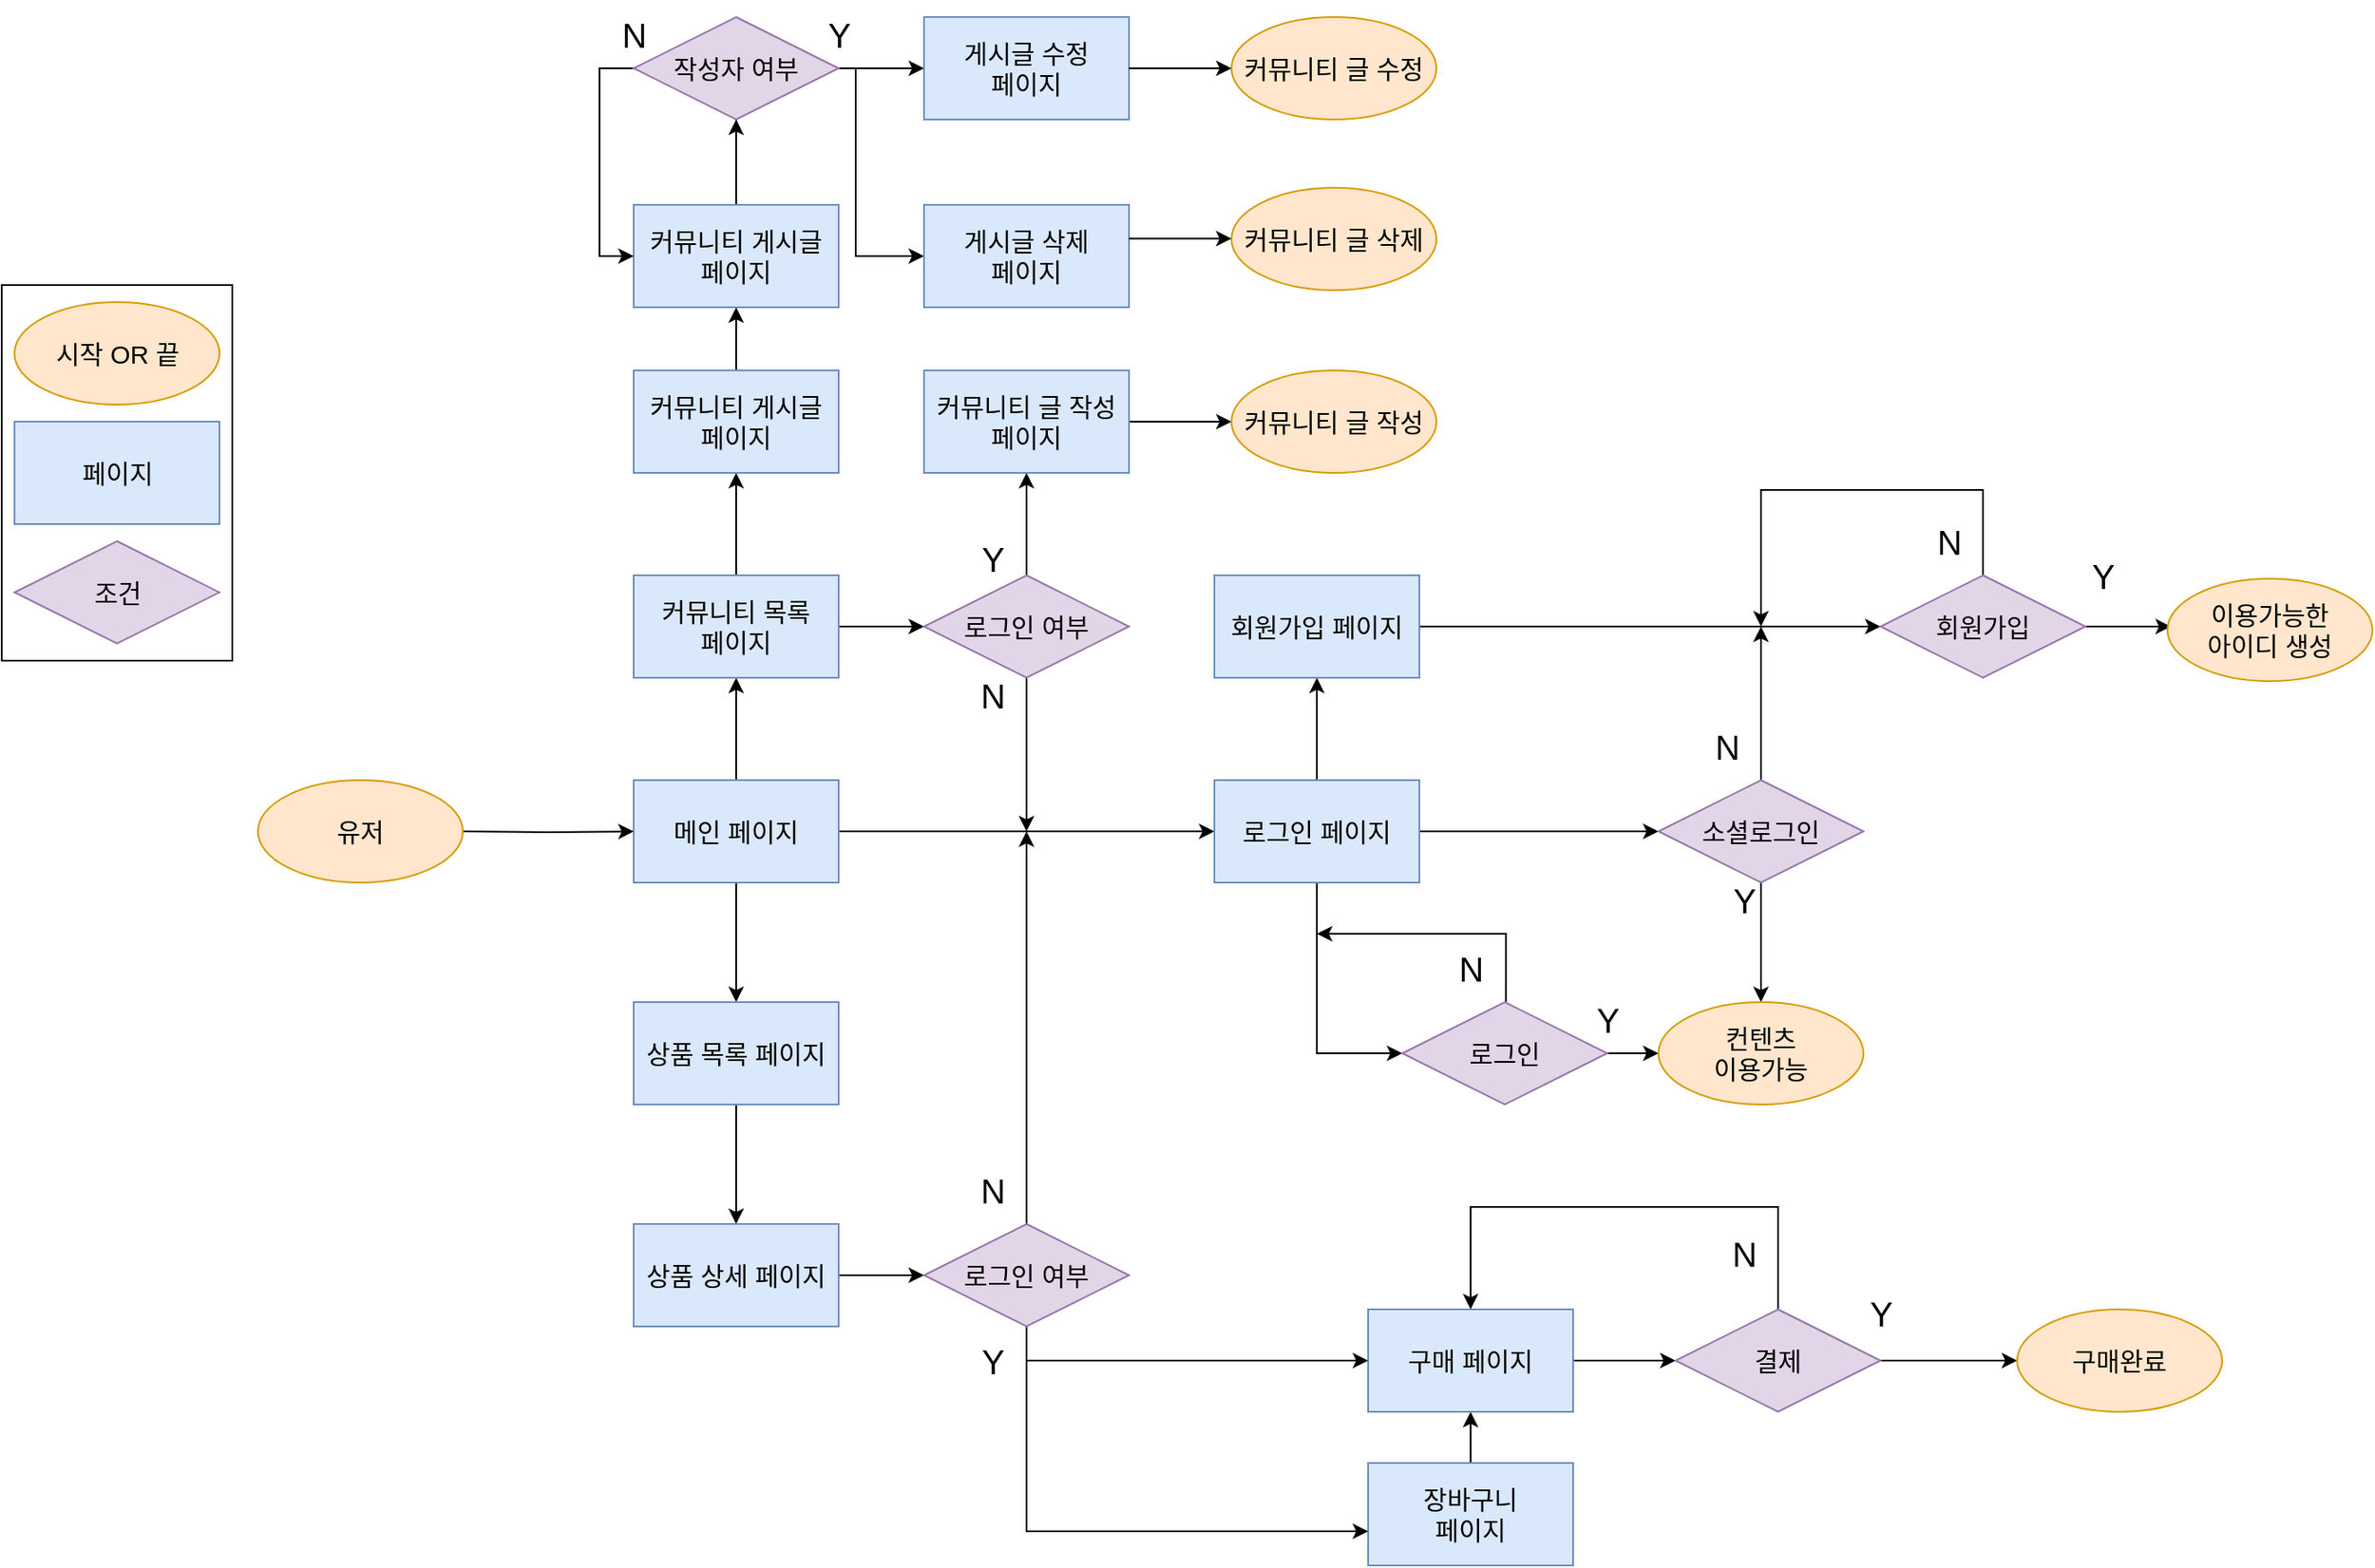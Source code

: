 <mxfile version="24.5.5" type="device">
  <diagram name="페이지-1" id="Kh-m9RII6TWaIreyIDD6">
    <mxGraphModel dx="2087" dy="1308" grid="0" gridSize="10" guides="1" tooltips="1" connect="1" arrows="1" fold="1" page="0" pageScale="1" pageWidth="827" pageHeight="1169" math="0" shadow="0">
      <root>
        <mxCell id="0" />
        <mxCell id="1" parent="0" />
        <mxCell id="47FGQtCKRQ2syLjzg0LD-81" value="" style="rounded=0;whiteSpace=wrap;html=1;" parent="1" vertex="1">
          <mxGeometry x="-330" y="-190" width="135" height="220" as="geometry" />
        </mxCell>
        <mxCell id="47FGQtCKRQ2syLjzg0LD-7" style="edgeStyle=orthogonalEdgeStyle;rounded=0;orthogonalLoop=1;jettySize=auto;html=1;entryX=0;entryY=0.5;entryDx=0;entryDy=0;" parent="1" source="47FGQtCKRQ2syLjzg0LD-1" target="47FGQtCKRQ2syLjzg0LD-3" edge="1">
          <mxGeometry relative="1" as="geometry" />
        </mxCell>
        <mxCell id="47FGQtCKRQ2syLjzg0LD-36" value="" style="edgeStyle=orthogonalEdgeStyle;rounded=0;orthogonalLoop=1;jettySize=auto;html=1;" parent="1" source="47FGQtCKRQ2syLjzg0LD-1" target="47FGQtCKRQ2syLjzg0LD-35" edge="1">
          <mxGeometry relative="1" as="geometry" />
        </mxCell>
        <mxCell id="47FGQtCKRQ2syLjzg0LD-78" style="edgeStyle=orthogonalEdgeStyle;rounded=0;orthogonalLoop=1;jettySize=auto;html=1;entryX=0.5;entryY=1;entryDx=0;entryDy=0;" parent="1" source="47FGQtCKRQ2syLjzg0LD-1" target="47FGQtCKRQ2syLjzg0LD-76" edge="1">
          <mxGeometry relative="1" as="geometry" />
        </mxCell>
        <mxCell id="47FGQtCKRQ2syLjzg0LD-1" value="메인 페이지" style="rounded=0;whiteSpace=wrap;html=1;fontSize=15;fillColor=#dae8fc;strokeColor=#6c8ebf;" parent="1" vertex="1">
          <mxGeometry x="40" y="100" width="120" height="60" as="geometry" />
        </mxCell>
        <mxCell id="47FGQtCKRQ2syLjzg0LD-8" value="" style="edgeStyle=orthogonalEdgeStyle;rounded=0;orthogonalLoop=1;jettySize=auto;html=1;entryX=0;entryY=0.5;entryDx=0;entryDy=0;" parent="1" source="47FGQtCKRQ2syLjzg0LD-3" target="47FGQtCKRQ2syLjzg0LD-4" edge="1">
          <mxGeometry relative="1" as="geometry" />
        </mxCell>
        <mxCell id="47FGQtCKRQ2syLjzg0LD-16" value="" style="edgeStyle=orthogonalEdgeStyle;rounded=0;orthogonalLoop=1;jettySize=auto;html=1;" parent="1" source="47FGQtCKRQ2syLjzg0LD-3" target="47FGQtCKRQ2syLjzg0LD-15" edge="1">
          <mxGeometry relative="1" as="geometry" />
        </mxCell>
        <mxCell id="47FGQtCKRQ2syLjzg0LD-23" value="" style="edgeStyle=orthogonalEdgeStyle;rounded=0;orthogonalLoop=1;jettySize=auto;html=1;" parent="1" source="47FGQtCKRQ2syLjzg0LD-3" target="47FGQtCKRQ2syLjzg0LD-21" edge="1">
          <mxGeometry relative="1" as="geometry" />
        </mxCell>
        <mxCell id="47FGQtCKRQ2syLjzg0LD-3" value="로그인 페이지" style="rounded=0;whiteSpace=wrap;html=1;fontSize=15;fillColor=#dae8fc;strokeColor=#6c8ebf;" parent="1" vertex="1">
          <mxGeometry x="380" y="100" width="120" height="60" as="geometry" />
        </mxCell>
        <mxCell id="47FGQtCKRQ2syLjzg0LD-13" style="edgeStyle=orthogonalEdgeStyle;rounded=0;orthogonalLoop=1;jettySize=auto;html=1;endArrow=classic;endFill=1;exitX=1.017;exitY=0.996;exitDx=0;exitDy=0;exitPerimeter=0;" parent="1" source="47FGQtCKRQ2syLjzg0LD-14" edge="1">
          <mxGeometry relative="1" as="geometry">
            <mxPoint x="440" y="190" as="targetPoint" />
            <mxPoint x="550" y="220" as="sourcePoint" />
            <Array as="points">
              <mxPoint x="551" y="190" />
              <mxPoint x="440" y="190" />
            </Array>
          </mxGeometry>
        </mxCell>
        <mxCell id="47FGQtCKRQ2syLjzg0LD-64" value="" style="edgeStyle=orthogonalEdgeStyle;rounded=0;orthogonalLoop=1;jettySize=auto;html=1;entryX=0;entryY=0.5;entryDx=0;entryDy=0;" parent="1" source="47FGQtCKRQ2syLjzg0LD-4" target="47FGQtCKRQ2syLjzg0LD-68" edge="1">
          <mxGeometry relative="1" as="geometry">
            <mxPoint x="670" y="260" as="targetPoint" />
          </mxGeometry>
        </mxCell>
        <mxCell id="47FGQtCKRQ2syLjzg0LD-4" value="로그인" style="rhombus;whiteSpace=wrap;html=1;fontSize=15;fillColor=#e1d5e7;strokeColor=#9673a6;" parent="1" vertex="1">
          <mxGeometry x="490" y="230" width="120" height="60" as="geometry" />
        </mxCell>
        <mxCell id="47FGQtCKRQ2syLjzg0LD-11" value="Y" style="text;html=1;align=center;verticalAlign=middle;resizable=0;points=[];autosize=1;strokeColor=none;fillColor=none;fontSize=20;" parent="1" vertex="1">
          <mxGeometry x="590" y="220" width="40" height="40" as="geometry" />
        </mxCell>
        <mxCell id="47FGQtCKRQ2syLjzg0LD-14" value="N" style="text;html=1;align=center;verticalAlign=middle;resizable=0;points=[];autosize=1;strokeColor=none;fillColor=none;fontSize=20;" parent="1" vertex="1">
          <mxGeometry x="510" y="190" width="40" height="40" as="geometry" />
        </mxCell>
        <mxCell id="47FGQtCKRQ2syLjzg0LD-18" value="" style="edgeStyle=orthogonalEdgeStyle;rounded=0;orthogonalLoop=1;jettySize=auto;html=1;entryX=0;entryY=0.5;entryDx=0;entryDy=0;" parent="1" source="47FGQtCKRQ2syLjzg0LD-15" target="47FGQtCKRQ2syLjzg0LD-24" edge="1">
          <mxGeometry relative="1" as="geometry">
            <mxPoint x="690" y="10" as="targetPoint" />
          </mxGeometry>
        </mxCell>
        <mxCell id="47FGQtCKRQ2syLjzg0LD-15" value="회원가입 페이지" style="whiteSpace=wrap;html=1;rounded=0;fontSize=15;fillColor=#dae8fc;strokeColor=#6c8ebf;" parent="1" vertex="1">
          <mxGeometry x="380" y="-20" width="120" height="60" as="geometry" />
        </mxCell>
        <mxCell id="47FGQtCKRQ2syLjzg0LD-27" style="edgeStyle=orthogonalEdgeStyle;rounded=0;orthogonalLoop=1;jettySize=auto;html=1;endArrow=classic;endFill=1;" parent="1" source="47FGQtCKRQ2syLjzg0LD-21" edge="1">
          <mxGeometry relative="1" as="geometry">
            <mxPoint x="700" y="10" as="targetPoint" />
          </mxGeometry>
        </mxCell>
        <mxCell id="47FGQtCKRQ2syLjzg0LD-62" value="" style="edgeStyle=orthogonalEdgeStyle;rounded=0;orthogonalLoop=1;jettySize=auto;html=1;entryX=0.5;entryY=0;entryDx=0;entryDy=0;" parent="1" source="47FGQtCKRQ2syLjzg0LD-21" target="47FGQtCKRQ2syLjzg0LD-68" edge="1">
          <mxGeometry relative="1" as="geometry">
            <mxPoint x="700" y="240" as="targetPoint" />
          </mxGeometry>
        </mxCell>
        <mxCell id="47FGQtCKRQ2syLjzg0LD-21" value="소셜로그인" style="rhombus;whiteSpace=wrap;html=1;fontSize=15;fillColor=#e1d5e7;strokeColor=#9673a6;" parent="1" vertex="1">
          <mxGeometry x="640" y="100" width="120" height="60" as="geometry" />
        </mxCell>
        <mxCell id="47FGQtCKRQ2syLjzg0LD-31" style="edgeStyle=orthogonalEdgeStyle;rounded=0;orthogonalLoop=1;jettySize=auto;html=1;endArrow=classic;endFill=1;" parent="1" source="47FGQtCKRQ2syLjzg0LD-24" edge="1">
          <mxGeometry relative="1" as="geometry">
            <mxPoint x="700" y="10" as="targetPoint" />
            <Array as="points">
              <mxPoint x="830" y="-70" />
              <mxPoint x="700" y="-70" />
              <mxPoint x="700" y="-40" />
            </Array>
          </mxGeometry>
        </mxCell>
        <mxCell id="47FGQtCKRQ2syLjzg0LD-34" value="" style="edgeStyle=orthogonalEdgeStyle;rounded=0;orthogonalLoop=1;jettySize=auto;html=1;" parent="1" source="47FGQtCKRQ2syLjzg0LD-24" edge="1">
          <mxGeometry relative="1" as="geometry">
            <mxPoint x="940" y="10" as="targetPoint" />
          </mxGeometry>
        </mxCell>
        <mxCell id="47FGQtCKRQ2syLjzg0LD-24" value="회원가입" style="rhombus;whiteSpace=wrap;html=1;fontSize=15;fillColor=#e1d5e7;strokeColor=#9673a6;" parent="1" vertex="1">
          <mxGeometry x="770" y="-20" width="120" height="60" as="geometry" />
        </mxCell>
        <mxCell id="47FGQtCKRQ2syLjzg0LD-26" value="Y" style="text;html=1;align=center;verticalAlign=middle;resizable=0;points=[];autosize=1;strokeColor=none;fillColor=none;fontSize=20;" parent="1" vertex="1">
          <mxGeometry x="880" y="-40" width="40" height="40" as="geometry" />
        </mxCell>
        <mxCell id="47FGQtCKRQ2syLjzg0LD-28" value="N" style="text;html=1;align=center;verticalAlign=middle;resizable=0;points=[];autosize=1;strokeColor=none;fillColor=none;fontSize=20;" parent="1" vertex="1">
          <mxGeometry x="660" y="60" width="40" height="40" as="geometry" />
        </mxCell>
        <mxCell id="47FGQtCKRQ2syLjzg0LD-32" value="N" style="text;html=1;align=center;verticalAlign=middle;resizable=0;points=[];autosize=1;strokeColor=none;fillColor=none;fontSize=20;" parent="1" vertex="1">
          <mxGeometry x="790" y="-60" width="40" height="40" as="geometry" />
        </mxCell>
        <mxCell id="47FGQtCKRQ2syLjzg0LD-38" value="" style="edgeStyle=orthogonalEdgeStyle;rounded=0;orthogonalLoop=1;jettySize=auto;html=1;" parent="1" source="47FGQtCKRQ2syLjzg0LD-35" target="47FGQtCKRQ2syLjzg0LD-37" edge="1">
          <mxGeometry relative="1" as="geometry" />
        </mxCell>
        <mxCell id="47FGQtCKRQ2syLjzg0LD-35" value="상품 목록 페이지" style="whiteSpace=wrap;html=1;rounded=0;fontSize=15;fillColor=#dae8fc;strokeColor=#6c8ebf;" parent="1" vertex="1">
          <mxGeometry x="40" y="230" width="120" height="60" as="geometry" />
        </mxCell>
        <mxCell id="47FGQtCKRQ2syLjzg0LD-47" value="" style="edgeStyle=orthogonalEdgeStyle;rounded=0;orthogonalLoop=1;jettySize=auto;html=1;" parent="1" source="47FGQtCKRQ2syLjzg0LD-37" target="47FGQtCKRQ2syLjzg0LD-45" edge="1">
          <mxGeometry relative="1" as="geometry" />
        </mxCell>
        <mxCell id="47FGQtCKRQ2syLjzg0LD-37" value="상품 상세 페이지" style="whiteSpace=wrap;html=1;rounded=0;fontSize=15;fillColor=#dae8fc;strokeColor=#6c8ebf;" parent="1" vertex="1">
          <mxGeometry x="40" y="360" width="120" height="60" as="geometry" />
        </mxCell>
        <mxCell id="47FGQtCKRQ2syLjzg0LD-44" style="edgeStyle=orthogonalEdgeStyle;rounded=0;orthogonalLoop=1;jettySize=auto;html=1;entryX=0.5;entryY=1;entryDx=0;entryDy=0;" parent="1" source="47FGQtCKRQ2syLjzg0LD-39" target="47FGQtCKRQ2syLjzg0LD-41" edge="1">
          <mxGeometry relative="1" as="geometry" />
        </mxCell>
        <mxCell id="47FGQtCKRQ2syLjzg0LD-39" value="장바구니&lt;div&gt;페이지&lt;/div&gt;" style="whiteSpace=wrap;html=1;rounded=0;fontSize=15;fillColor=#dae8fc;strokeColor=#6c8ebf;" parent="1" vertex="1">
          <mxGeometry x="470" y="500" width="120" height="60" as="geometry" />
        </mxCell>
        <mxCell id="47FGQtCKRQ2syLjzg0LD-55" value="" style="edgeStyle=orthogonalEdgeStyle;rounded=0;orthogonalLoop=1;jettySize=auto;html=1;" parent="1" source="47FGQtCKRQ2syLjzg0LD-41" target="47FGQtCKRQ2syLjzg0LD-54" edge="1">
          <mxGeometry relative="1" as="geometry" />
        </mxCell>
        <mxCell id="47FGQtCKRQ2syLjzg0LD-41" value="구매 페이지" style="whiteSpace=wrap;html=1;rounded=0;fontSize=15;fillColor=#dae8fc;strokeColor=#6c8ebf;" parent="1" vertex="1">
          <mxGeometry x="470" y="410" width="120" height="60" as="geometry" />
        </mxCell>
        <mxCell id="47FGQtCKRQ2syLjzg0LD-48" value="" style="edgeStyle=orthogonalEdgeStyle;rounded=0;orthogonalLoop=1;jettySize=auto;html=1;" parent="1" source="47FGQtCKRQ2syLjzg0LD-45" target="47FGQtCKRQ2syLjzg0LD-39" edge="1">
          <mxGeometry relative="1" as="geometry">
            <Array as="points">
              <mxPoint x="270" y="540" />
            </Array>
          </mxGeometry>
        </mxCell>
        <mxCell id="47FGQtCKRQ2syLjzg0LD-51" value="" style="edgeStyle=orthogonalEdgeStyle;rounded=0;orthogonalLoop=1;jettySize=auto;html=1;" parent="1" source="47FGQtCKRQ2syLjzg0LD-45" target="47FGQtCKRQ2syLjzg0LD-41" edge="1">
          <mxGeometry relative="1" as="geometry">
            <Array as="points">
              <mxPoint x="270" y="440" />
            </Array>
          </mxGeometry>
        </mxCell>
        <mxCell id="47FGQtCKRQ2syLjzg0LD-53" style="edgeStyle=orthogonalEdgeStyle;rounded=0;orthogonalLoop=1;jettySize=auto;html=1;endArrow=classic;endFill=1;" parent="1" source="47FGQtCKRQ2syLjzg0LD-45" edge="1">
          <mxGeometry relative="1" as="geometry">
            <mxPoint x="270" y="130.0" as="targetPoint" />
          </mxGeometry>
        </mxCell>
        <mxCell id="47FGQtCKRQ2syLjzg0LD-45" value="로그인 여부" style="rhombus;whiteSpace=wrap;html=1;fontSize=15;fillColor=#e1d5e7;strokeColor=#9673a6;" parent="1" vertex="1">
          <mxGeometry x="210" y="360" width="120" height="60" as="geometry" />
        </mxCell>
        <mxCell id="47FGQtCKRQ2syLjzg0LD-49" value="Y" style="text;html=1;align=center;verticalAlign=middle;resizable=0;points=[];autosize=1;strokeColor=none;fillColor=none;fontSize=20;" parent="1" vertex="1">
          <mxGeometry x="230" y="420" width="40" height="40" as="geometry" />
        </mxCell>
        <mxCell id="47FGQtCKRQ2syLjzg0LD-52" value="N" style="text;html=1;align=center;verticalAlign=middle;resizable=0;points=[];autosize=1;strokeColor=none;fillColor=none;fontSize=20;" parent="1" vertex="1">
          <mxGeometry x="230" y="320" width="40" height="40" as="geometry" />
        </mxCell>
        <mxCell id="47FGQtCKRQ2syLjzg0LD-56" style="edgeStyle=orthogonalEdgeStyle;rounded=0;orthogonalLoop=1;jettySize=auto;html=1;entryX=0.5;entryY=0;entryDx=0;entryDy=0;" parent="1" source="47FGQtCKRQ2syLjzg0LD-54" target="47FGQtCKRQ2syLjzg0LD-41" edge="1">
          <mxGeometry relative="1" as="geometry">
            <mxPoint x="540" y="322.47" as="targetPoint" />
            <Array as="points">
              <mxPoint x="710" y="350" />
              <mxPoint x="530" y="350" />
            </Array>
          </mxGeometry>
        </mxCell>
        <mxCell id="47FGQtCKRQ2syLjzg0LD-60" value="" style="edgeStyle=orthogonalEdgeStyle;rounded=0;orthogonalLoop=1;jettySize=auto;html=1;entryX=0;entryY=0.5;entryDx=0;entryDy=0;" parent="1" source="47FGQtCKRQ2syLjzg0LD-54" target="47FGQtCKRQ2syLjzg0LD-70" edge="1">
          <mxGeometry relative="1" as="geometry">
            <mxPoint x="850" y="427.47" as="targetPoint" />
            <Array as="points">
              <mxPoint x="830" y="440" />
              <mxPoint x="830" y="440" />
            </Array>
          </mxGeometry>
        </mxCell>
        <mxCell id="47FGQtCKRQ2syLjzg0LD-54" value="결제" style="rhombus;whiteSpace=wrap;html=1;fontSize=15;fillColor=#e1d5e7;strokeColor=#9673a6;" parent="1" vertex="1">
          <mxGeometry x="650" y="410" width="120" height="60" as="geometry" />
        </mxCell>
        <mxCell id="47FGQtCKRQ2syLjzg0LD-57" value="N" style="text;html=1;align=center;verticalAlign=middle;resizable=0;points=[];autosize=1;strokeColor=none;fillColor=none;fontSize=20;" parent="1" vertex="1">
          <mxGeometry x="670" y="357.47" width="40" height="40" as="geometry" />
        </mxCell>
        <mxCell id="47FGQtCKRQ2syLjzg0LD-58" value="Y" style="text;html=1;align=center;verticalAlign=middle;resizable=0;points=[];autosize=1;strokeColor=none;fillColor=none;fontSize=20;" parent="1" vertex="1">
          <mxGeometry x="750" y="392.47" width="40" height="40" as="geometry" />
        </mxCell>
        <mxCell id="47FGQtCKRQ2syLjzg0LD-63" value="Y" style="text;html=1;align=center;verticalAlign=middle;resizable=0;points=[];autosize=1;strokeColor=none;fillColor=none;fontSize=20;" parent="1" vertex="1">
          <mxGeometry x="670" y="150" width="40" height="40" as="geometry" />
        </mxCell>
        <mxCell id="47FGQtCKRQ2syLjzg0LD-66" value="" style="edgeStyle=orthogonalEdgeStyle;rounded=0;orthogonalLoop=1;jettySize=auto;html=1;" parent="1" target="47FGQtCKRQ2syLjzg0LD-1" edge="1">
          <mxGeometry relative="1" as="geometry">
            <mxPoint x="-60" y="130" as="sourcePoint" />
          </mxGeometry>
        </mxCell>
        <mxCell id="47FGQtCKRQ2syLjzg0LD-67" value="유저" style="ellipse;whiteSpace=wrap;html=1;fontSize=15;fillColor=#ffe6cc;strokeColor=#d79b00;" parent="1" vertex="1">
          <mxGeometry x="-180" y="100" width="120" height="60" as="geometry" />
        </mxCell>
        <mxCell id="47FGQtCKRQ2syLjzg0LD-68" value="컨텐츠&lt;div style=&quot;font-size: 15px;&quot;&gt;이용가능&lt;/div&gt;" style="ellipse;whiteSpace=wrap;html=1;fontSize=15;fillColor=#ffe6cc;strokeColor=#d79b00;" parent="1" vertex="1">
          <mxGeometry x="640" y="230" width="120" height="60" as="geometry" />
        </mxCell>
        <mxCell id="47FGQtCKRQ2syLjzg0LD-69" value="이용가능한&lt;div style=&quot;font-size: 15px;&quot;&gt;아이디 생성&lt;/div&gt;" style="ellipse;whiteSpace=wrap;html=1;fontSize=15;fillColor=#ffe6cc;strokeColor=#d79b00;" parent="1" vertex="1">
          <mxGeometry x="938" y="-18" width="120" height="60" as="geometry" />
        </mxCell>
        <mxCell id="47FGQtCKRQ2syLjzg0LD-70" value="구매완료" style="ellipse;whiteSpace=wrap;html=1;fontSize=15;fillColor=#ffe6cc;strokeColor=#d79b00;" parent="1" vertex="1">
          <mxGeometry x="850" y="410" width="120" height="60" as="geometry" />
        </mxCell>
        <mxCell id="47FGQtCKRQ2syLjzg0LD-89" value="" style="edgeStyle=orthogonalEdgeStyle;rounded=0;orthogonalLoop=1;jettySize=auto;html=1;" parent="1" source="47FGQtCKRQ2syLjzg0LD-76" target="47FGQtCKRQ2syLjzg0LD-84" edge="1">
          <mxGeometry relative="1" as="geometry" />
        </mxCell>
        <mxCell id="47FGQtCKRQ2syLjzg0LD-93" value="" style="edgeStyle=orthogonalEdgeStyle;rounded=0;orthogonalLoop=1;jettySize=auto;html=1;" parent="1" source="47FGQtCKRQ2syLjzg0LD-76" target="47FGQtCKRQ2syLjzg0LD-90" edge="1">
          <mxGeometry relative="1" as="geometry" />
        </mxCell>
        <mxCell id="47FGQtCKRQ2syLjzg0LD-76" value="커뮤니티 목록&lt;div&gt;페이지&lt;/div&gt;" style="rounded=0;whiteSpace=wrap;html=1;fontSize=15;fillColor=#dae8fc;strokeColor=#6c8ebf;" parent="1" vertex="1">
          <mxGeometry x="40" y="-20" width="120" height="60" as="geometry" />
        </mxCell>
        <mxCell id="47FGQtCKRQ2syLjzg0LD-79" value="시작 OR 끝" style="ellipse;whiteSpace=wrap;html=1;fontSize=15;fillColor=#ffe6cc;strokeColor=#d79b00;" parent="1" vertex="1">
          <mxGeometry x="-322.5" y="-180" width="120" height="60" as="geometry" />
        </mxCell>
        <mxCell id="47FGQtCKRQ2syLjzg0LD-80" value="페이지" style="rounded=0;whiteSpace=wrap;html=1;fontSize=15;fillColor=#dae8fc;strokeColor=#6c8ebf;" parent="1" vertex="1">
          <mxGeometry x="-322.5" y="-110" width="120" height="60" as="geometry" />
        </mxCell>
        <mxCell id="47FGQtCKRQ2syLjzg0LD-105" value="" style="edgeStyle=orthogonalEdgeStyle;rounded=0;orthogonalLoop=1;jettySize=auto;html=1;" parent="1" source="47FGQtCKRQ2syLjzg0LD-84" target="47FGQtCKRQ2syLjzg0LD-87" edge="1">
          <mxGeometry relative="1" as="geometry" />
        </mxCell>
        <mxCell id="47FGQtCKRQ2syLjzg0LD-84" value="커뮤니티 게시글&lt;div&gt;페이지&lt;/div&gt;" style="whiteSpace=wrap;html=1;fontSize=15;rounded=0;fillColor=#dae8fc;strokeColor=#6c8ebf;" parent="1" vertex="1">
          <mxGeometry x="40" y="-140" width="120" height="60" as="geometry" />
        </mxCell>
        <mxCell id="47FGQtCKRQ2syLjzg0LD-107" value="" style="edgeStyle=orthogonalEdgeStyle;rounded=0;orthogonalLoop=1;jettySize=auto;html=1;" parent="1" source="47FGQtCKRQ2syLjzg0LD-87" target="47FGQtCKRQ2syLjzg0LD-106" edge="1">
          <mxGeometry relative="1" as="geometry" />
        </mxCell>
        <mxCell id="47FGQtCKRQ2syLjzg0LD-112" value="" style="edgeStyle=orthogonalEdgeStyle;rounded=0;orthogonalLoop=1;jettySize=auto;html=1;" parent="1" source="47FGQtCKRQ2syLjzg0LD-87" target="47FGQtCKRQ2syLjzg0LD-111" edge="1">
          <mxGeometry relative="1" as="geometry">
            <Array as="points">
              <mxPoint x="100" y="-317" />
              <mxPoint x="300" y="-317" />
            </Array>
          </mxGeometry>
        </mxCell>
        <mxCell id="47FGQtCKRQ2syLjzg0LD-87" value="커뮤니티 게시글&lt;div&gt;페이지&lt;/div&gt;" style="whiteSpace=wrap;html=1;fontSize=15;rounded=0;fillColor=#dae8fc;strokeColor=#6c8ebf;" parent="1" vertex="1">
          <mxGeometry x="40" y="-237" width="120" height="60" as="geometry" />
        </mxCell>
        <mxCell id="47FGQtCKRQ2syLjzg0LD-95" value="" style="edgeStyle=orthogonalEdgeStyle;rounded=0;orthogonalLoop=1;jettySize=auto;html=1;" parent="1" source="47FGQtCKRQ2syLjzg0LD-90" target="47FGQtCKRQ2syLjzg0LD-94" edge="1">
          <mxGeometry relative="1" as="geometry" />
        </mxCell>
        <mxCell id="47FGQtCKRQ2syLjzg0LD-96" style="edgeStyle=orthogonalEdgeStyle;rounded=0;orthogonalLoop=1;jettySize=auto;html=1;" parent="1" source="47FGQtCKRQ2syLjzg0LD-90" edge="1">
          <mxGeometry relative="1" as="geometry">
            <mxPoint x="270" y="130" as="targetPoint" />
          </mxGeometry>
        </mxCell>
        <mxCell id="47FGQtCKRQ2syLjzg0LD-90" value="로그인 여부" style="rhombus;whiteSpace=wrap;html=1;fontSize=15;fillColor=#e1d5e7;strokeColor=#9673a6;" parent="1" vertex="1">
          <mxGeometry x="210" y="-20" width="120" height="60" as="geometry" />
        </mxCell>
        <mxCell id="47FGQtCKRQ2syLjzg0LD-103" value="" style="edgeStyle=orthogonalEdgeStyle;rounded=0;orthogonalLoop=1;jettySize=auto;html=1;entryX=0;entryY=0.5;entryDx=0;entryDy=0;" parent="1" source="47FGQtCKRQ2syLjzg0LD-94" target="47FGQtCKRQ2syLjzg0LD-104" edge="1">
          <mxGeometry relative="1" as="geometry">
            <mxPoint x="270" y="-210" as="targetPoint" />
          </mxGeometry>
        </mxCell>
        <mxCell id="47FGQtCKRQ2syLjzg0LD-94" value="커뮤니티 글&amp;nbsp;&lt;span style=&quot;background-color: initial;&quot;&gt;작성 페이지&lt;/span&gt;" style="whiteSpace=wrap;html=1;fontSize=15;rounded=0;fillColor=#dae8fc;strokeColor=#6c8ebf;" parent="1" vertex="1">
          <mxGeometry x="210" y="-140" width="120" height="60" as="geometry" />
        </mxCell>
        <mxCell id="47FGQtCKRQ2syLjzg0LD-98" value="N" style="text;html=1;align=center;verticalAlign=middle;resizable=0;points=[];autosize=1;strokeColor=none;fillColor=none;fontSize=20;" parent="1" vertex="1">
          <mxGeometry x="230" y="30" width="40" height="40" as="geometry" />
        </mxCell>
        <mxCell id="47FGQtCKRQ2syLjzg0LD-99" value="Y" style="text;html=1;align=center;verticalAlign=middle;resizable=0;points=[];autosize=1;strokeColor=none;fillColor=none;fontSize=20;" parent="1" vertex="1">
          <mxGeometry x="230" y="-50" width="40" height="40" as="geometry" />
        </mxCell>
        <mxCell id="47FGQtCKRQ2syLjzg0LD-104" value="커뮤니티 글 작성" style="ellipse;whiteSpace=wrap;html=1;fontSize=15;fillColor=#ffe6cc;strokeColor=#d79b00;" parent="1" vertex="1">
          <mxGeometry x="390" y="-140" width="120" height="60" as="geometry" />
        </mxCell>
        <mxCell id="47FGQtCKRQ2syLjzg0LD-108" style="edgeStyle=orthogonalEdgeStyle;rounded=0;orthogonalLoop=1;jettySize=auto;html=1;entryX=0;entryY=0.5;entryDx=0;entryDy=0;" parent="1" source="47FGQtCKRQ2syLjzg0LD-106" target="47FGQtCKRQ2syLjzg0LD-87" edge="1">
          <mxGeometry relative="1" as="geometry">
            <Array as="points">
              <mxPoint x="20" y="-317" />
              <mxPoint x="20" y="-207" />
            </Array>
          </mxGeometry>
        </mxCell>
        <mxCell id="47FGQtCKRQ2syLjzg0LD-106" value="작성자 여부" style="rhombus;whiteSpace=wrap;html=1;fontSize=15;fillColor=#e1d5e7;strokeColor=#9673a6;" parent="1" vertex="1">
          <mxGeometry x="40" y="-347" width="120" height="60" as="geometry" />
        </mxCell>
        <mxCell id="47FGQtCKRQ2syLjzg0LD-109" value="Y" style="text;html=1;align=center;verticalAlign=middle;resizable=0;points=[];autosize=1;strokeColor=none;fillColor=none;fontSize=20;" parent="1" vertex="1">
          <mxGeometry x="140" y="-357" width="40" height="40" as="geometry" />
        </mxCell>
        <mxCell id="47FGQtCKRQ2syLjzg0LD-110" value="N" style="text;html=1;align=center;verticalAlign=middle;resizable=0;points=[];autosize=1;strokeColor=none;fillColor=none;fontSize=20;" parent="1" vertex="1">
          <mxGeometry x="20" y="-357" width="40" height="40" as="geometry" />
        </mxCell>
        <mxCell id="47FGQtCKRQ2syLjzg0LD-111" value="게시글 수정&lt;div&gt;페이지&lt;/div&gt;" style="whiteSpace=wrap;html=1;fontSize=15;rounded=0;fillColor=#dae8fc;strokeColor=#6c8ebf;" parent="1" vertex="1">
          <mxGeometry x="210" y="-347" width="120" height="60" as="geometry" />
        </mxCell>
        <mxCell id="47FGQtCKRQ2syLjzg0LD-113" value="" style="edgeStyle=orthogonalEdgeStyle;rounded=0;orthogonalLoop=1;jettySize=auto;html=1;entryX=0;entryY=0.5;entryDx=0;entryDy=0;" parent="1" target="47FGQtCKRQ2syLjzg0LD-114" edge="1">
          <mxGeometry relative="1" as="geometry">
            <mxPoint x="170" y="-317" as="sourcePoint" />
            <mxPoint x="210" y="-227" as="targetPoint" />
            <Array as="points">
              <mxPoint x="170" y="-207" />
            </Array>
          </mxGeometry>
        </mxCell>
        <mxCell id="47FGQtCKRQ2syLjzg0LD-114" value="게시글 삭제&lt;div&gt;&lt;div&gt;페이지&lt;/div&gt;&lt;/div&gt;" style="whiteSpace=wrap;html=1;fontSize=15;rounded=0;fillColor=#dae8fc;strokeColor=#6c8ebf;" parent="1" vertex="1">
          <mxGeometry x="210" y="-237" width="120" height="60" as="geometry" />
        </mxCell>
        <mxCell id="47FGQtCKRQ2syLjzg0LD-115" value="커뮤니티 글 수정" style="ellipse;whiteSpace=wrap;html=1;fontSize=15;fillColor=#ffe6cc;strokeColor=#d79b00;" parent="1" vertex="1">
          <mxGeometry x="390" y="-347" width="120" height="60" as="geometry" />
        </mxCell>
        <mxCell id="47FGQtCKRQ2syLjzg0LD-116" value="커뮤니티 글 삭제" style="ellipse;whiteSpace=wrap;html=1;fontSize=15;fillColor=#ffe6cc;strokeColor=#d79b00;" parent="1" vertex="1">
          <mxGeometry x="390" y="-247" width="120" height="60" as="geometry" />
        </mxCell>
        <mxCell id="47FGQtCKRQ2syLjzg0LD-117" value="" style="edgeStyle=orthogonalEdgeStyle;rounded=0;orthogonalLoop=1;jettySize=auto;html=1;entryX=0;entryY=0.5;entryDx=0;entryDy=0;exitX=1;exitY=0.5;exitDx=0;exitDy=0;" parent="1" source="47FGQtCKRQ2syLjzg0LD-111" target="47FGQtCKRQ2syLjzg0LD-115" edge="1">
          <mxGeometry relative="1" as="geometry">
            <mxPoint x="370" y="-317" as="sourcePoint" />
            <mxPoint x="380" y="-317" as="targetPoint" />
            <Array as="points" />
          </mxGeometry>
        </mxCell>
        <mxCell id="47FGQtCKRQ2syLjzg0LD-118" value="" style="edgeStyle=orthogonalEdgeStyle;rounded=0;orthogonalLoop=1;jettySize=auto;html=1;entryX=0;entryY=0.5;entryDx=0;entryDy=0;exitX=1;exitY=0.5;exitDx=0;exitDy=0;" parent="1" edge="1">
          <mxGeometry relative="1" as="geometry">
            <mxPoint x="330" y="-217.22" as="sourcePoint" />
            <mxPoint x="390" y="-217.22" as="targetPoint" />
            <Array as="points" />
          </mxGeometry>
        </mxCell>
        <mxCell id="47FGQtCKRQ2syLjzg0LD-121" value="조건" style="rhombus;whiteSpace=wrap;html=1;fontSize=15;fillColor=#e1d5e7;strokeColor=#9673a6;" parent="1" vertex="1">
          <mxGeometry x="-322.5" y="-40" width="120" height="60" as="geometry" />
        </mxCell>
      </root>
    </mxGraphModel>
  </diagram>
</mxfile>
